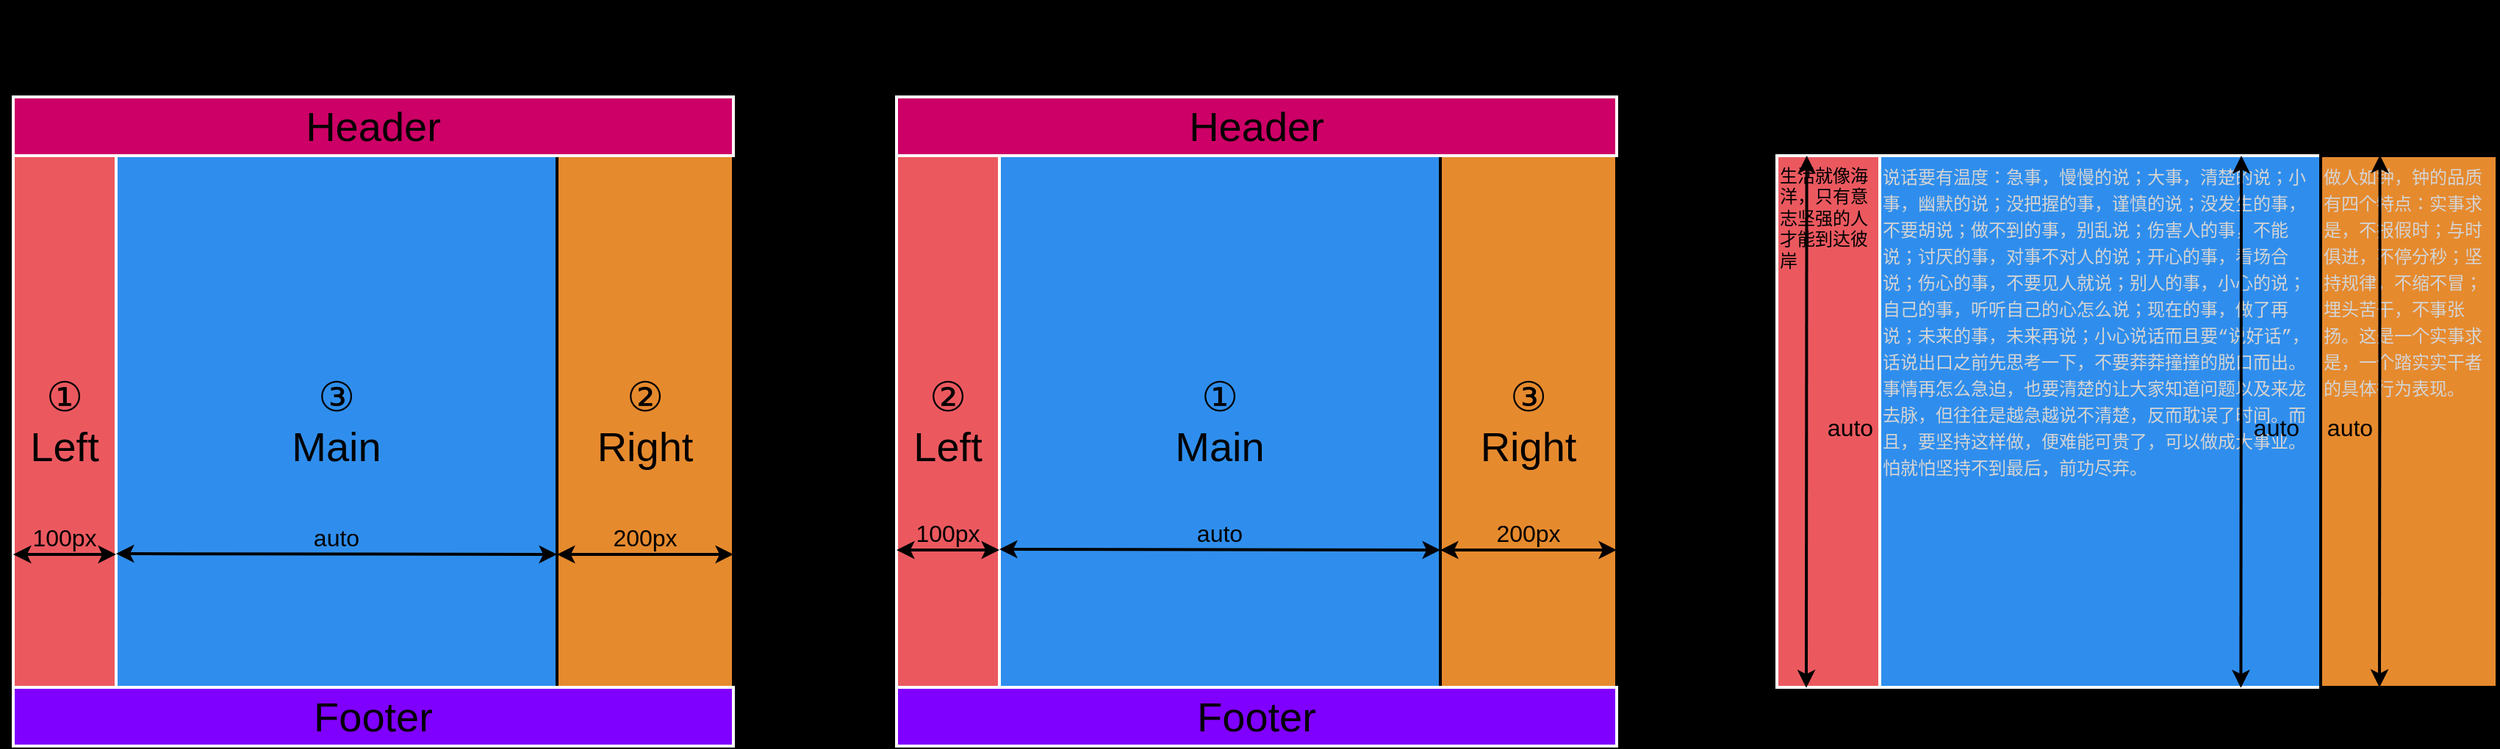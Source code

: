 <mxfile version="18.0.1" type="device"><diagram id="D2GMJwe04mmwSIWsyuYo" name="第 1 页"><mxGraphModel dx="1092" dy="713" grid="0" gridSize="10" guides="1" tooltips="1" connect="1" arrows="1" fold="1" page="0" pageScale="1" pageWidth="1600" pageHeight="900" background="#000000" math="0" shadow="0"><root><mxCell id="0"/><mxCell id="1" parent="0"/><mxCell id="TPwzMzf4kAiKU-L_Dt64-2" value="&lt;font style=&quot;font-size: 28px;&quot;&gt;①&lt;br&gt;Left&lt;/font&gt;" style="rounded=0;whiteSpace=wrap;html=1;fillColor=#EB595F;strokeWidth=2;strokeColor=#FFFFFF;" parent="1" vertex="1"><mxGeometry x="160" y="120" width="70" height="362" as="geometry"/></mxCell><mxCell id="TPwzMzf4kAiKU-L_Dt64-3" value="&lt;font style=&quot;font-size: 28px;&quot;&gt;③&lt;br&gt;Main&lt;/font&gt;" style="rounded=0;whiteSpace=wrap;html=1;fillColor=#2F8EED;strokeWidth=2;gradientColor=none;strokeColor=#FFFFFF;" parent="1" vertex="1"><mxGeometry x="230" y="120" width="300" height="362" as="geometry"/></mxCell><mxCell id="TPwzMzf4kAiKU-L_Dt64-4" value="&lt;font style=&quot;font-size: 28px;&quot;&gt;②&lt;br&gt;Right&lt;/font&gt;" style="rounded=0;whiteSpace=wrap;html=1;fillColor=#E68A2E;strokeWidth=2;" parent="1" vertex="1"><mxGeometry x="530" y="120" width="120" height="362" as="geometry"/></mxCell><mxCell id="TPwzMzf4kAiKU-L_Dt64-6" value="&lt;font style=&quot;font-size: 34px;&quot;&gt;流体布局&lt;/font&gt;" style="text;html=1;strokeColor=none;fillColor=none;align=center;verticalAlign=middle;whiteSpace=wrap;rounded=0;fontSize=28;" parent="1" vertex="1"><mxGeometry x="329" y="20" width="142" height="30" as="geometry"/></mxCell><mxCell id="TPwzMzf4kAiKU-L_Dt64-7" value="&lt;font style=&quot;font-size: 28px;&quot;&gt;②&lt;br&gt;Left&lt;/font&gt;" style="rounded=0;whiteSpace=wrap;html=1;fillColor=#EB595F;strokeWidth=2;strokeColor=#FFFFFF;" parent="1" vertex="1"><mxGeometry x="761" y="120" width="70" height="362" as="geometry"/></mxCell><mxCell id="TPwzMzf4kAiKU-L_Dt64-8" value="&lt;font style=&quot;font-size: 28px;&quot;&gt;①&lt;br&gt;Main&lt;/font&gt;" style="rounded=0;whiteSpace=wrap;html=1;fillColor=#2F8EED;strokeWidth=2;gradientColor=none;strokeColor=#FFFFFF;" parent="1" vertex="1"><mxGeometry x="831" y="120" width="300" height="362" as="geometry"/></mxCell><mxCell id="TPwzMzf4kAiKU-L_Dt64-9" value="&lt;font style=&quot;font-size: 28px;&quot;&gt;③&lt;br&gt;Right&lt;/font&gt;" style="rounded=0;whiteSpace=wrap;html=1;fillColor=#E68A2E;strokeWidth=2;" parent="1" vertex="1"><mxGeometry x="1131" y="120" width="120" height="362" as="geometry"/></mxCell><mxCell id="TPwzMzf4kAiKU-L_Dt64-10" value="&lt;font style=&quot;font-size: 34px;&quot;&gt;圣杯布局&lt;/font&gt;" style="text;html=1;strokeColor=none;fillColor=none;align=center;verticalAlign=middle;whiteSpace=wrap;rounded=0;fontSize=28;" parent="1" vertex="1"><mxGeometry x="935" y="20" width="142" height="30" as="geometry"/></mxCell><mxCell id="TPwzMzf4kAiKU-L_Dt64-22" value="&lt;div style=&quot;&quot;&gt;&lt;br&gt;&lt;/div&gt;" style="endArrow=classic;startArrow=classic;html=1;rounded=0;fontSize=34;exitX=0;exitY=0.75;exitDx=0;exitDy=0;entryX=1;entryY=0.75;entryDx=0;entryDy=0;strokeWidth=2;labelBackgroundColor=none;align=center;verticalAlign=middle;horizontal=1;" parent="1" target="TPwzMzf4kAiKU-L_Dt64-3" edge="1"><mxGeometry width="50" height="50" relative="1" as="geometry"><mxPoint x="230" y="391" as="sourcePoint"/><mxPoint x="300" y="391" as="targetPoint"/></mxGeometry></mxCell><mxCell id="TPwzMzf4kAiKU-L_Dt64-23" value="&lt;div style=&quot;&quot;&gt;&lt;br&gt;&lt;/div&gt;" style="endArrow=classic;startArrow=classic;html=1;rounded=0;fontSize=34;exitX=0;exitY=0.75;exitDx=0;exitDy=0;entryX=1;entryY=0.75;entryDx=0;entryDy=0;strokeWidth=2;labelBackgroundColor=none;align=center;verticalAlign=middle;horizontal=1;" parent="1" source="TPwzMzf4kAiKU-L_Dt64-4" target="TPwzMzf4kAiKU-L_Dt64-4" edge="1"><mxGeometry width="50" height="50" relative="1" as="geometry"><mxPoint x="240" y="401" as="sourcePoint"/><mxPoint x="540" y="401.5" as="targetPoint"/></mxGeometry></mxCell><mxCell id="TPwzMzf4kAiKU-L_Dt64-11" value="&lt;div style=&quot;&quot;&gt;&lt;br&gt;&lt;/div&gt;" style="endArrow=classic;startArrow=classic;html=1;rounded=0;fontSize=34;exitX=0;exitY=0.75;exitDx=0;exitDy=0;entryX=0;entryY=0.75;entryDx=0;entryDy=0;strokeWidth=2;labelBackgroundColor=none;align=center;verticalAlign=middle;horizontal=1;" parent="1" source="TPwzMzf4kAiKU-L_Dt64-2" target="TPwzMzf4kAiKU-L_Dt64-3" edge="1"><mxGeometry width="50" height="50" relative="1" as="geometry"><mxPoint x="671" y="239" as="sourcePoint"/><mxPoint x="721" y="189" as="targetPoint"/></mxGeometry></mxCell><mxCell id="TPwzMzf4kAiKU-L_Dt64-14" value="100px" style="text;html=1;strokeColor=none;fillColor=none;align=center;verticalAlign=middle;whiteSpace=wrap;rounded=0;labelBackgroundColor=none;fontSize=16;" parent="1" vertex="1"><mxGeometry x="165" y="365" width="60" height="30" as="geometry"/></mxCell><mxCell id="TPwzMzf4kAiKU-L_Dt64-27" value="auto" style="text;html=1;strokeColor=none;fillColor=none;align=center;verticalAlign=middle;whiteSpace=wrap;rounded=0;labelBackgroundColor=none;fontSize=16;" parent="1" vertex="1"><mxGeometry x="350" y="365" width="60" height="30" as="geometry"/></mxCell><mxCell id="TPwzMzf4kAiKU-L_Dt64-28" value="200px" style="text;html=1;strokeColor=none;fillColor=none;align=center;verticalAlign=middle;whiteSpace=wrap;rounded=0;labelBackgroundColor=none;fontSize=16;" parent="1" vertex="1"><mxGeometry x="560" y="365" width="60" height="30" as="geometry"/></mxCell><mxCell id="TPwzMzf4kAiKU-L_Dt64-29" value="&lt;div style=&quot;&quot;&gt;&lt;br&gt;&lt;/div&gt;" style="endArrow=classic;startArrow=classic;html=1;rounded=0;fontSize=34;exitX=0;exitY=0.75;exitDx=0;exitDy=0;entryX=1;entryY=0.75;entryDx=0;entryDy=0;strokeWidth=2;labelBackgroundColor=none;align=center;verticalAlign=middle;horizontal=1;" parent="1" edge="1"><mxGeometry width="50" height="50" relative="1" as="geometry"><mxPoint x="831" y="388" as="sourcePoint"/><mxPoint x="1131" y="388.5" as="targetPoint"/></mxGeometry></mxCell><mxCell id="TPwzMzf4kAiKU-L_Dt64-30" value="&lt;div style=&quot;&quot;&gt;&lt;br&gt;&lt;/div&gt;" style="endArrow=classic;startArrow=classic;html=1;rounded=0;fontSize=34;exitX=0;exitY=0.75;exitDx=0;exitDy=0;entryX=1;entryY=0.75;entryDx=0;entryDy=0;strokeWidth=2;labelBackgroundColor=none;align=center;verticalAlign=middle;horizontal=1;" parent="1" edge="1"><mxGeometry width="50" height="50" relative="1" as="geometry"><mxPoint x="1131" y="388.5" as="sourcePoint"/><mxPoint x="1251" y="388.5" as="targetPoint"/></mxGeometry></mxCell><mxCell id="TPwzMzf4kAiKU-L_Dt64-31" value="&lt;div style=&quot;&quot;&gt;&lt;br&gt;&lt;/div&gt;" style="endArrow=classic;startArrow=classic;html=1;rounded=0;fontSize=34;exitX=0;exitY=0.75;exitDx=0;exitDy=0;entryX=0;entryY=0.75;entryDx=0;entryDy=0;strokeWidth=2;labelBackgroundColor=none;align=center;verticalAlign=middle;horizontal=1;" parent="1" edge="1"><mxGeometry width="50" height="50" relative="1" as="geometry"><mxPoint x="761" y="388.5" as="sourcePoint"/><mxPoint x="831" y="388.5" as="targetPoint"/></mxGeometry></mxCell><mxCell id="TPwzMzf4kAiKU-L_Dt64-32" value="100px" style="text;html=1;strokeColor=none;fillColor=none;align=center;verticalAlign=middle;whiteSpace=wrap;rounded=0;labelBackgroundColor=none;fontSize=16;" parent="1" vertex="1"><mxGeometry x="766" y="362" width="60" height="30" as="geometry"/></mxCell><mxCell id="TPwzMzf4kAiKU-L_Dt64-33" value="auto" style="text;html=1;strokeColor=none;fillColor=none;align=center;verticalAlign=middle;whiteSpace=wrap;rounded=0;labelBackgroundColor=none;fontSize=16;" parent="1" vertex="1"><mxGeometry x="951" y="362" width="60" height="30" as="geometry"/></mxCell><mxCell id="TPwzMzf4kAiKU-L_Dt64-34" value="200px" style="text;html=1;strokeColor=none;fillColor=none;align=center;verticalAlign=middle;whiteSpace=wrap;rounded=0;labelBackgroundColor=none;fontSize=16;" parent="1" vertex="1"><mxGeometry x="1161" y="362" width="60" height="30" as="geometry"/></mxCell><mxCell id="TPwzMzf4kAiKU-L_Dt64-35" value="&lt;font style=&quot;font-size: 28px;&quot;&gt;Header&lt;/font&gt;" style="rounded=0;whiteSpace=wrap;html=1;fillColor=#CC0066;strokeWidth=2;strokeColor=#FFFFFF;verticalAlign=middle;" parent="1" vertex="1"><mxGeometry x="160" y="80" width="490" height="40" as="geometry"/></mxCell><mxCell id="TPwzMzf4kAiKU-L_Dt64-36" value="&lt;font style=&quot;font-size: 28px;&quot;&gt;Footer&lt;/font&gt;" style="rounded=0;whiteSpace=wrap;html=1;fillColor=#7F00FF;strokeWidth=2;strokeColor=#FFFFFF;verticalAlign=middle;" parent="1" vertex="1"><mxGeometry x="160" y="482" width="490" height="40" as="geometry"/></mxCell><mxCell id="TPwzMzf4kAiKU-L_Dt64-41" value="&lt;font style=&quot;font-size: 28px;&quot;&gt;Header&lt;/font&gt;" style="rounded=0;whiteSpace=wrap;html=1;fillColor=#CC0066;strokeWidth=2;strokeColor=#FFFFFF;verticalAlign=middle;" parent="1" vertex="1"><mxGeometry x="761" y="80" width="490" height="40" as="geometry"/></mxCell><mxCell id="TPwzMzf4kAiKU-L_Dt64-42" value="&lt;font style=&quot;font-size: 28px;&quot;&gt;Footer&lt;/font&gt;" style="rounded=0;whiteSpace=wrap;html=1;fillColor=#7F00FF;strokeWidth=2;strokeColor=#FFFFFF;verticalAlign=middle;" parent="1" vertex="1"><mxGeometry x="761" y="482" width="490" height="40" as="geometry"/></mxCell><mxCell id="senamXNZP2McGKWpE0-i-1" value="生活就像海洋，只有意志坚强的人才能到达彼岸" style="rounded=0;whiteSpace=wrap;html=1;fillColor=#EB595F;strokeWidth=2;strokeColor=#FFFFFF;verticalAlign=top;align=left;" vertex="1" parent="1"><mxGeometry x="1360" y="120" width="70" height="362" as="geometry"/></mxCell><mxCell id="senamXNZP2McGKWpE0-i-2" value="&lt;div style=&quot;color: rgb(212, 212, 212); font-family: Menlo, Monaco, &amp;quot;Courier New&amp;quot;, monospace; line-height: 18px;&quot;&gt;说话要有温度：急事，慢慢的说；大事，清楚的说；小事，幽默的说；没把握的事，谨慎的说；没发生的事，不要胡说；做不到的事，别乱说；伤害人的事，不能说；讨厌的事，对事不对人的说；开心的事，看场合说；伤心的事，不要见人就说；别人的事，小心的说；自己的事，听听自己的心怎么说；现在的事，做了再说；未来的事，未来再说；小心说话而且要“说好话”，话说出口之前先思考一下，不要莽莽撞撞的脱口而出。事情再怎么急迫，也要清楚的让大家知道问题以及来龙去脉，但往往是越急越说不清楚，反而耽误了时间。而且，要坚持这样做，便难能可贵了，可以做成大事业。怕就怕坚持不到最后，前功尽弃。&lt;/div&gt;" style="rounded=0;whiteSpace=wrap;html=1;fillColor=#2F8EED;strokeWidth=2;gradientColor=none;strokeColor=#FFFFFF;verticalAlign=top;align=left;" vertex="1" parent="1"><mxGeometry x="1430" y="120" width="300" height="362" as="geometry"/></mxCell><mxCell id="senamXNZP2McGKWpE0-i-3" value="&lt;div style=&quot;color: rgb(212, 212, 212); font-family: Menlo, Monaco, &amp;quot;Courier New&amp;quot;, monospace; line-height: 18px;&quot;&gt;做人如钟，钟的品质有四个特点：实事求是，不报假时；与时俱进，不停分秒；坚持规律，不缩不冒；埋头苦干，不事张扬。这是一个实事求是，一个踏实实干者的具体行为表现。&lt;/div&gt;" style="rounded=0;whiteSpace=wrap;html=1;fillColor=#E68A2E;strokeWidth=2;verticalAlign=top;align=left;" vertex="1" parent="1"><mxGeometry x="1730" y="120" width="120" height="362" as="geometry"/></mxCell><mxCell id="senamXNZP2McGKWpE0-i-4" value="&lt;font style=&quot;font-size: 34px;&quot;&gt;等高布局&lt;/font&gt;" style="text;html=1;strokeColor=none;fillColor=none;align=center;verticalAlign=middle;whiteSpace=wrap;rounded=0;fontSize=28;" vertex="1" parent="1"><mxGeometry x="1534" y="20" width="142" height="30" as="geometry"/></mxCell><mxCell id="senamXNZP2McGKWpE0-i-5" value="&lt;div style=&quot;&quot;&gt;&lt;br&gt;&lt;/div&gt;" style="endArrow=classic;startArrow=classic;html=1;rounded=0;fontSize=34;exitX=0;exitY=0.75;exitDx=0;exitDy=0;strokeWidth=2;labelBackgroundColor=none;align=center;verticalAlign=middle;horizontal=1;entryX=0.819;entryY=1.001;entryDx=0;entryDy=0;entryPerimeter=0;" edge="1" parent="1" target="senamXNZP2McGKWpE0-i-2"><mxGeometry width="50" height="50" relative="1" as="geometry"><mxPoint x="1676" y="120" as="sourcePoint"/><mxPoint x="1676" y="332" as="targetPoint"/></mxGeometry></mxCell><mxCell id="senamXNZP2McGKWpE0-i-9" value="auto" style="text;html=1;strokeColor=none;fillColor=none;align=center;verticalAlign=middle;whiteSpace=wrap;rounded=0;labelBackgroundColor=none;fontSize=16;" vertex="1" parent="1"><mxGeometry x="1670" y="290" width="60" height="30" as="geometry"/></mxCell><mxCell id="senamXNZP2McGKWpE0-i-13" value="&lt;div style=&quot;&quot;&gt;&lt;br&gt;&lt;/div&gt;" style="endArrow=classic;startArrow=classic;html=1;rounded=0;fontSize=34;exitX=0;exitY=0.75;exitDx=0;exitDy=0;strokeWidth=2;labelBackgroundColor=none;align=center;verticalAlign=middle;horizontal=1;entryX=0.819;entryY=1.001;entryDx=0;entryDy=0;entryPerimeter=0;" edge="1" parent="1"><mxGeometry width="50" height="50" relative="1" as="geometry"><mxPoint x="1380.3" y="120" as="sourcePoint"/><mxPoint x="1380.0" y="482.362" as="targetPoint"/></mxGeometry></mxCell><mxCell id="senamXNZP2McGKWpE0-i-14" value="&lt;div style=&quot;&quot;&gt;&lt;br&gt;&lt;/div&gt;" style="endArrow=classic;startArrow=classic;html=1;rounded=0;fontSize=34;exitX=0;exitY=0.75;exitDx=0;exitDy=0;strokeWidth=2;labelBackgroundColor=none;align=center;verticalAlign=middle;horizontal=1;entryX=0.819;entryY=1.001;entryDx=0;entryDy=0;entryPerimeter=0;" edge="1" parent="1"><mxGeometry width="50" height="50" relative="1" as="geometry"><mxPoint x="1770.3" y="119.64" as="sourcePoint"/><mxPoint x="1770.0" y="482.002" as="targetPoint"/></mxGeometry></mxCell><mxCell id="senamXNZP2McGKWpE0-i-15" value="auto" style="text;html=1;strokeColor=none;fillColor=none;align=center;verticalAlign=middle;whiteSpace=wrap;rounded=0;labelBackgroundColor=none;fontSize=16;" vertex="1" parent="1"><mxGeometry x="1380" y="290" width="60" height="30" as="geometry"/></mxCell><mxCell id="senamXNZP2McGKWpE0-i-16" value="auto" style="text;html=1;strokeColor=none;fillColor=none;align=center;verticalAlign=middle;whiteSpace=wrap;rounded=0;labelBackgroundColor=none;fontSize=16;" vertex="1" parent="1"><mxGeometry x="1720" y="290" width="60" height="30" as="geometry"/></mxCell></root></mxGraphModel></diagram></mxfile>